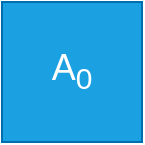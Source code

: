<mxfile version="20.0.1" type="github">
  <diagram id="QZoD75EK2pMNKqEWIpBd" name="Page-1">
    <mxGraphModel dx="1093" dy="605" grid="1" gridSize="10" guides="1" tooltips="1" connect="1" arrows="1" fold="1" page="1" pageScale="1" pageWidth="827" pageHeight="1169" math="0" shadow="0">
      <root>
        <mxCell id="0" />
        <mxCell id="1" parent="0" />
        <mxCell id="ngBhUCR4Onw7o18NPcVE-88" value="A&lt;sub&gt;0&lt;/sub&gt;" style="rounded=0;whiteSpace=wrap;html=1;shadow=0;fontSize=18;fontColor=#ffffff;strokeColor=#006EAF;fillColor=#1ba1e2;" vertex="1" parent="1">
          <mxGeometry x="210" y="230" width="70" height="70" as="geometry" />
        </mxCell>
      </root>
    </mxGraphModel>
  </diagram>
</mxfile>
